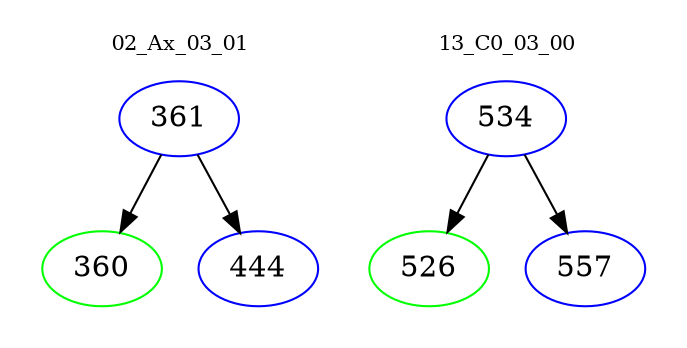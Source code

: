 digraph{
subgraph cluster_0 {
color = white
label = "02_Ax_03_01";
fontsize=10;
T0_361 [label="361", color="blue"]
T0_361 -> T0_360 [color="black"]
T0_360 [label="360", color="green"]
T0_361 -> T0_444 [color="black"]
T0_444 [label="444", color="blue"]
}
subgraph cluster_1 {
color = white
label = "13_C0_03_00";
fontsize=10;
T1_534 [label="534", color="blue"]
T1_534 -> T1_526 [color="black"]
T1_526 [label="526", color="green"]
T1_534 -> T1_557 [color="black"]
T1_557 [label="557", color="blue"]
}
}

